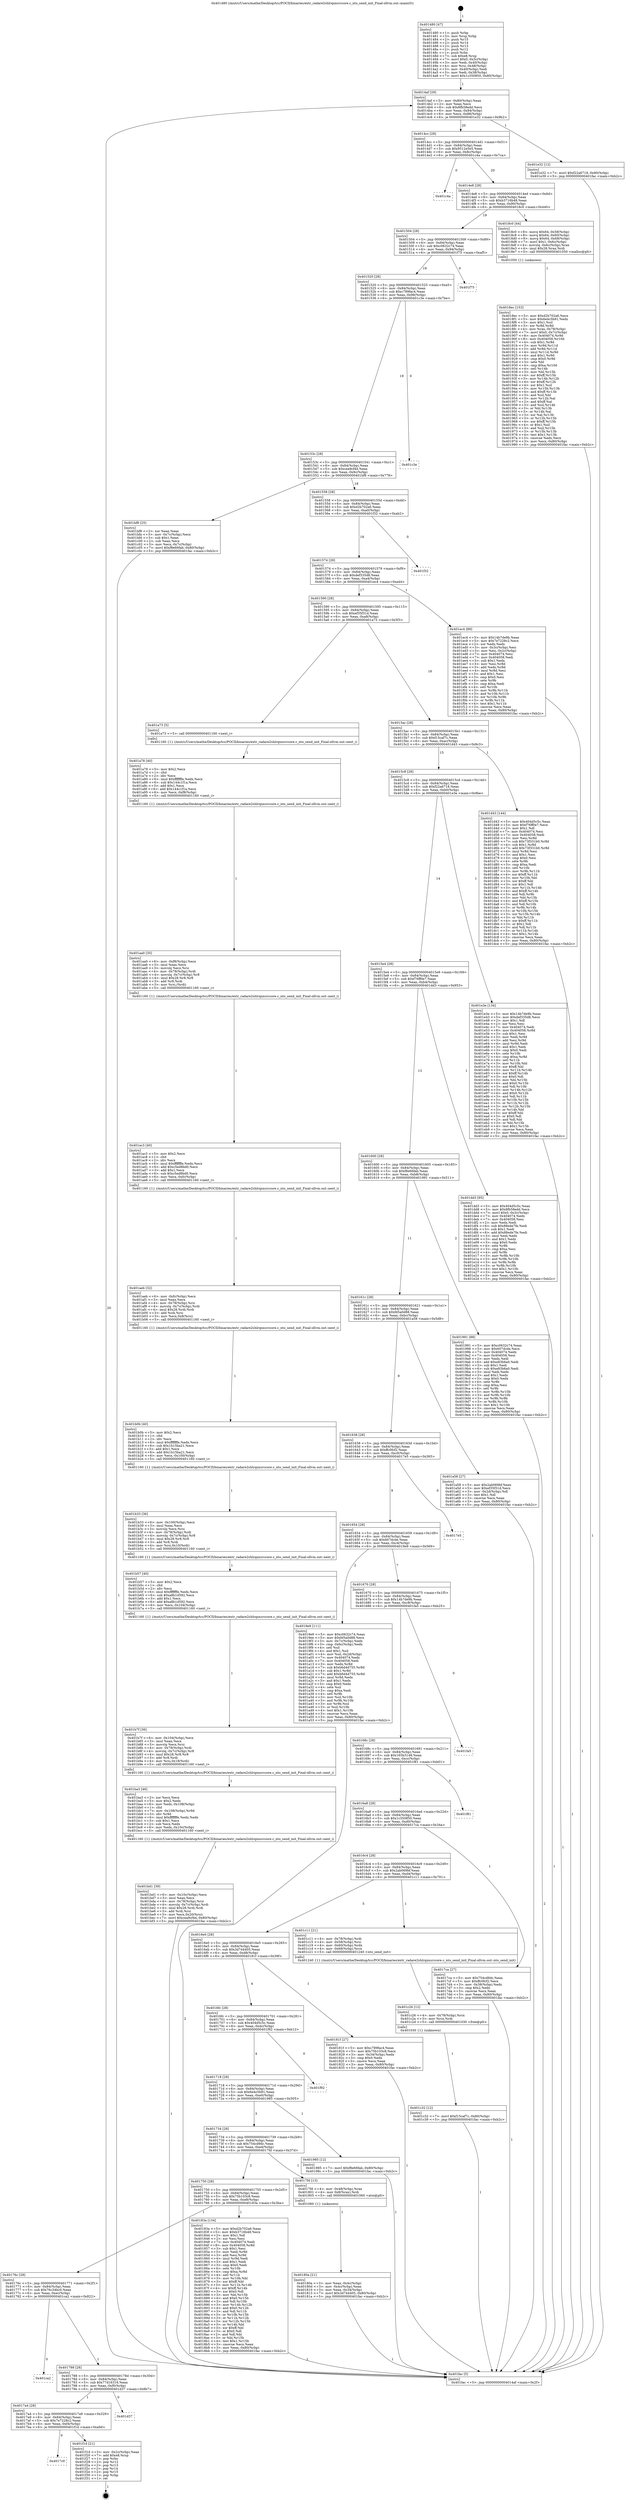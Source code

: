 digraph "0x401480" {
  label = "0x401480 (/mnt/c/Users/mathe/Desktop/tcc/POCII/binaries/extr_radare2shlrqnxsrccore.c_nto_send_init_Final-ollvm.out::main(0))"
  labelloc = "t"
  node[shape=record]

  Entry [label="",width=0.3,height=0.3,shape=circle,fillcolor=black,style=filled]
  "0x4014af" [label="{
     0x4014af [29]\l
     | [instrs]\l
     &nbsp;&nbsp;0x4014af \<+3\>: mov -0x80(%rbp),%eax\l
     &nbsp;&nbsp;0x4014b2 \<+2\>: mov %eax,%ecx\l
     &nbsp;&nbsp;0x4014b4 \<+6\>: sub $0x8fb58edd,%ecx\l
     &nbsp;&nbsp;0x4014ba \<+6\>: mov %eax,-0x84(%rbp)\l
     &nbsp;&nbsp;0x4014c0 \<+6\>: mov %ecx,-0x88(%rbp)\l
     &nbsp;&nbsp;0x4014c6 \<+6\>: je 0000000000401e32 \<main+0x9b2\>\l
  }"]
  "0x401e32" [label="{
     0x401e32 [12]\l
     | [instrs]\l
     &nbsp;&nbsp;0x401e32 \<+7\>: movl $0xf22a6718,-0x80(%rbp)\l
     &nbsp;&nbsp;0x401e39 \<+5\>: jmp 0000000000401fac \<main+0xb2c\>\l
  }"]
  "0x4014cc" [label="{
     0x4014cc [28]\l
     | [instrs]\l
     &nbsp;&nbsp;0x4014cc \<+5\>: jmp 00000000004014d1 \<main+0x51\>\l
     &nbsp;&nbsp;0x4014d1 \<+6\>: mov -0x84(%rbp),%eax\l
     &nbsp;&nbsp;0x4014d7 \<+5\>: sub $0x9512e5e5,%eax\l
     &nbsp;&nbsp;0x4014dc \<+6\>: mov %eax,-0x8c(%rbp)\l
     &nbsp;&nbsp;0x4014e2 \<+6\>: je 0000000000401c4a \<main+0x7ca\>\l
  }"]
  Exit [label="",width=0.3,height=0.3,shape=circle,fillcolor=black,style=filled,peripheries=2]
  "0x401c4a" [label="{
     0x401c4a\l
  }", style=dashed]
  "0x4014e8" [label="{
     0x4014e8 [28]\l
     | [instrs]\l
     &nbsp;&nbsp;0x4014e8 \<+5\>: jmp 00000000004014ed \<main+0x6d\>\l
     &nbsp;&nbsp;0x4014ed \<+6\>: mov -0x84(%rbp),%eax\l
     &nbsp;&nbsp;0x4014f3 \<+5\>: sub $0xb3716b48,%eax\l
     &nbsp;&nbsp;0x4014f8 \<+6\>: mov %eax,-0x90(%rbp)\l
     &nbsp;&nbsp;0x4014fe \<+6\>: je 00000000004018c0 \<main+0x440\>\l
  }"]
  "0x4017c0" [label="{
     0x4017c0\l
  }", style=dashed]
  "0x4018c0" [label="{
     0x4018c0 [44]\l
     | [instrs]\l
     &nbsp;&nbsp;0x4018c0 \<+8\>: movq $0x64,-0x58(%rbp)\l
     &nbsp;&nbsp;0x4018c8 \<+8\>: movq $0x64,-0x60(%rbp)\l
     &nbsp;&nbsp;0x4018d0 \<+8\>: movq $0x64,-0x68(%rbp)\l
     &nbsp;&nbsp;0x4018d8 \<+7\>: movl $0x1,-0x6c(%rbp)\l
     &nbsp;&nbsp;0x4018df \<+4\>: movslq -0x6c(%rbp),%rax\l
     &nbsp;&nbsp;0x4018e3 \<+4\>: imul $0x28,%rax,%rdi\l
     &nbsp;&nbsp;0x4018e7 \<+5\>: call 0000000000401050 \<malloc@plt\>\l
     | [calls]\l
     &nbsp;&nbsp;0x401050 \{1\} (unknown)\l
  }"]
  "0x401504" [label="{
     0x401504 [28]\l
     | [instrs]\l
     &nbsp;&nbsp;0x401504 \<+5\>: jmp 0000000000401509 \<main+0x89\>\l
     &nbsp;&nbsp;0x401509 \<+6\>: mov -0x84(%rbp),%eax\l
     &nbsp;&nbsp;0x40150f \<+5\>: sub $0xc0632c74,%eax\l
     &nbsp;&nbsp;0x401514 \<+6\>: mov %eax,-0x94(%rbp)\l
     &nbsp;&nbsp;0x40151a \<+6\>: je 0000000000401f75 \<main+0xaf5\>\l
  }"]
  "0x401f1d" [label="{
     0x401f1d [21]\l
     | [instrs]\l
     &nbsp;&nbsp;0x401f1d \<+3\>: mov -0x2c(%rbp),%eax\l
     &nbsp;&nbsp;0x401f20 \<+7\>: add $0xe8,%rsp\l
     &nbsp;&nbsp;0x401f27 \<+1\>: pop %rbx\l
     &nbsp;&nbsp;0x401f28 \<+2\>: pop %r12\l
     &nbsp;&nbsp;0x401f2a \<+2\>: pop %r13\l
     &nbsp;&nbsp;0x401f2c \<+2\>: pop %r14\l
     &nbsp;&nbsp;0x401f2e \<+2\>: pop %r15\l
     &nbsp;&nbsp;0x401f30 \<+1\>: pop %rbp\l
     &nbsp;&nbsp;0x401f31 \<+1\>: ret\l
  }"]
  "0x401f75" [label="{
     0x401f75\l
  }", style=dashed]
  "0x401520" [label="{
     0x401520 [28]\l
     | [instrs]\l
     &nbsp;&nbsp;0x401520 \<+5\>: jmp 0000000000401525 \<main+0xa5\>\l
     &nbsp;&nbsp;0x401525 \<+6\>: mov -0x84(%rbp),%eax\l
     &nbsp;&nbsp;0x40152b \<+5\>: sub $0xc789fac4,%eax\l
     &nbsp;&nbsp;0x401530 \<+6\>: mov %eax,-0x98(%rbp)\l
     &nbsp;&nbsp;0x401536 \<+6\>: je 0000000000401c3e \<main+0x7be\>\l
  }"]
  "0x4017a4" [label="{
     0x4017a4 [28]\l
     | [instrs]\l
     &nbsp;&nbsp;0x4017a4 \<+5\>: jmp 00000000004017a9 \<main+0x329\>\l
     &nbsp;&nbsp;0x4017a9 \<+6\>: mov -0x84(%rbp),%eax\l
     &nbsp;&nbsp;0x4017af \<+5\>: sub $0x7e7228c2,%eax\l
     &nbsp;&nbsp;0x4017b4 \<+6\>: mov %eax,-0xf4(%rbp)\l
     &nbsp;&nbsp;0x4017ba \<+6\>: je 0000000000401f1d \<main+0xa9d\>\l
  }"]
  "0x401c3e" [label="{
     0x401c3e\l
  }", style=dashed]
  "0x40153c" [label="{
     0x40153c [28]\l
     | [instrs]\l
     &nbsp;&nbsp;0x40153c \<+5\>: jmp 0000000000401541 \<main+0xc1\>\l
     &nbsp;&nbsp;0x401541 \<+6\>: mov -0x84(%rbp),%eax\l
     &nbsp;&nbsp;0x401547 \<+5\>: sub $0xcea9cf4d,%eax\l
     &nbsp;&nbsp;0x40154c \<+6\>: mov %eax,-0x9c(%rbp)\l
     &nbsp;&nbsp;0x401552 \<+6\>: je 0000000000401bf8 \<main+0x778\>\l
  }"]
  "0x401d37" [label="{
     0x401d37\l
  }", style=dashed]
  "0x401bf8" [label="{
     0x401bf8 [25]\l
     | [instrs]\l
     &nbsp;&nbsp;0x401bf8 \<+2\>: xor %eax,%eax\l
     &nbsp;&nbsp;0x401bfa \<+3\>: mov -0x7c(%rbp),%ecx\l
     &nbsp;&nbsp;0x401bfd \<+3\>: sub $0x1,%eax\l
     &nbsp;&nbsp;0x401c00 \<+2\>: sub %eax,%ecx\l
     &nbsp;&nbsp;0x401c02 \<+3\>: mov %ecx,-0x7c(%rbp)\l
     &nbsp;&nbsp;0x401c05 \<+7\>: movl $0xf8e66fab,-0x80(%rbp)\l
     &nbsp;&nbsp;0x401c0c \<+5\>: jmp 0000000000401fac \<main+0xb2c\>\l
  }"]
  "0x401558" [label="{
     0x401558 [28]\l
     | [instrs]\l
     &nbsp;&nbsp;0x401558 \<+5\>: jmp 000000000040155d \<main+0xdd\>\l
     &nbsp;&nbsp;0x40155d \<+6\>: mov -0x84(%rbp),%eax\l
     &nbsp;&nbsp;0x401563 \<+5\>: sub $0xd2b702a6,%eax\l
     &nbsp;&nbsp;0x401568 \<+6\>: mov %eax,-0xa0(%rbp)\l
     &nbsp;&nbsp;0x40156e \<+6\>: je 0000000000401f32 \<main+0xab2\>\l
  }"]
  "0x401788" [label="{
     0x401788 [28]\l
     | [instrs]\l
     &nbsp;&nbsp;0x401788 \<+5\>: jmp 000000000040178d \<main+0x30d\>\l
     &nbsp;&nbsp;0x40178d \<+6\>: mov -0x84(%rbp),%eax\l
     &nbsp;&nbsp;0x401793 \<+5\>: sub $0x77d16316,%eax\l
     &nbsp;&nbsp;0x401798 \<+6\>: mov %eax,-0xf0(%rbp)\l
     &nbsp;&nbsp;0x40179e \<+6\>: je 0000000000401d37 \<main+0x8b7\>\l
  }"]
  "0x401f32" [label="{
     0x401f32\l
  }", style=dashed]
  "0x401574" [label="{
     0x401574 [28]\l
     | [instrs]\l
     &nbsp;&nbsp;0x401574 \<+5\>: jmp 0000000000401579 \<main+0xf9\>\l
     &nbsp;&nbsp;0x401579 \<+6\>: mov -0x84(%rbp),%eax\l
     &nbsp;&nbsp;0x40157f \<+5\>: sub $0xdef335d8,%eax\l
     &nbsp;&nbsp;0x401584 \<+6\>: mov %eax,-0xa4(%rbp)\l
     &nbsp;&nbsp;0x40158a \<+6\>: je 0000000000401ec4 \<main+0xa44\>\l
  }"]
  "0x401ca2" [label="{
     0x401ca2\l
  }", style=dashed]
  "0x401ec4" [label="{
     0x401ec4 [89]\l
     | [instrs]\l
     &nbsp;&nbsp;0x401ec4 \<+5\>: mov $0x14b7de9b,%eax\l
     &nbsp;&nbsp;0x401ec9 \<+5\>: mov $0x7e7228c2,%ecx\l
     &nbsp;&nbsp;0x401ece \<+2\>: xor %edx,%edx\l
     &nbsp;&nbsp;0x401ed0 \<+3\>: mov -0x3c(%rbp),%esi\l
     &nbsp;&nbsp;0x401ed3 \<+3\>: mov %esi,-0x2c(%rbp)\l
     &nbsp;&nbsp;0x401ed6 \<+7\>: mov 0x404074,%esi\l
     &nbsp;&nbsp;0x401edd \<+7\>: mov 0x404058,%edi\l
     &nbsp;&nbsp;0x401ee4 \<+3\>: sub $0x1,%edx\l
     &nbsp;&nbsp;0x401ee7 \<+3\>: mov %esi,%r8d\l
     &nbsp;&nbsp;0x401eea \<+3\>: add %edx,%r8d\l
     &nbsp;&nbsp;0x401eed \<+4\>: imul %r8d,%esi\l
     &nbsp;&nbsp;0x401ef1 \<+3\>: and $0x1,%esi\l
     &nbsp;&nbsp;0x401ef4 \<+3\>: cmp $0x0,%esi\l
     &nbsp;&nbsp;0x401ef7 \<+4\>: sete %r9b\l
     &nbsp;&nbsp;0x401efb \<+3\>: cmp $0xa,%edi\l
     &nbsp;&nbsp;0x401efe \<+4\>: setl %r10b\l
     &nbsp;&nbsp;0x401f02 \<+3\>: mov %r9b,%r11b\l
     &nbsp;&nbsp;0x401f05 \<+3\>: and %r10b,%r11b\l
     &nbsp;&nbsp;0x401f08 \<+3\>: xor %r10b,%r9b\l
     &nbsp;&nbsp;0x401f0b \<+3\>: or %r9b,%r11b\l
     &nbsp;&nbsp;0x401f0e \<+4\>: test $0x1,%r11b\l
     &nbsp;&nbsp;0x401f12 \<+3\>: cmovne %ecx,%eax\l
     &nbsp;&nbsp;0x401f15 \<+3\>: mov %eax,-0x80(%rbp)\l
     &nbsp;&nbsp;0x401f18 \<+5\>: jmp 0000000000401fac \<main+0xb2c\>\l
  }"]
  "0x401590" [label="{
     0x401590 [28]\l
     | [instrs]\l
     &nbsp;&nbsp;0x401590 \<+5\>: jmp 0000000000401595 \<main+0x115\>\l
     &nbsp;&nbsp;0x401595 \<+6\>: mov -0x84(%rbp),%eax\l
     &nbsp;&nbsp;0x40159b \<+5\>: sub $0xef35f31d,%eax\l
     &nbsp;&nbsp;0x4015a0 \<+6\>: mov %eax,-0xa8(%rbp)\l
     &nbsp;&nbsp;0x4015a6 \<+6\>: je 0000000000401a73 \<main+0x5f3\>\l
  }"]
  "0x401c32" [label="{
     0x401c32 [12]\l
     | [instrs]\l
     &nbsp;&nbsp;0x401c32 \<+7\>: movl $0xf15caf7c,-0x80(%rbp)\l
     &nbsp;&nbsp;0x401c39 \<+5\>: jmp 0000000000401fac \<main+0xb2c\>\l
  }"]
  "0x401a73" [label="{
     0x401a73 [5]\l
     | [instrs]\l
     &nbsp;&nbsp;0x401a73 \<+5\>: call 0000000000401160 \<next_i\>\l
     | [calls]\l
     &nbsp;&nbsp;0x401160 \{1\} (/mnt/c/Users/mathe/Desktop/tcc/POCII/binaries/extr_radare2shlrqnxsrccore.c_nto_send_init_Final-ollvm.out::next_i)\l
  }"]
  "0x4015ac" [label="{
     0x4015ac [28]\l
     | [instrs]\l
     &nbsp;&nbsp;0x4015ac \<+5\>: jmp 00000000004015b1 \<main+0x131\>\l
     &nbsp;&nbsp;0x4015b1 \<+6\>: mov -0x84(%rbp),%eax\l
     &nbsp;&nbsp;0x4015b7 \<+5\>: sub $0xf15caf7c,%eax\l
     &nbsp;&nbsp;0x4015bc \<+6\>: mov %eax,-0xac(%rbp)\l
     &nbsp;&nbsp;0x4015c2 \<+6\>: je 0000000000401d43 \<main+0x8c3\>\l
  }"]
  "0x401c26" [label="{
     0x401c26 [12]\l
     | [instrs]\l
     &nbsp;&nbsp;0x401c26 \<+4\>: mov -0x78(%rbp),%rcx\l
     &nbsp;&nbsp;0x401c2a \<+3\>: mov %rcx,%rdi\l
     &nbsp;&nbsp;0x401c2d \<+5\>: call 0000000000401030 \<free@plt\>\l
     | [calls]\l
     &nbsp;&nbsp;0x401030 \{1\} (unknown)\l
  }"]
  "0x401d43" [label="{
     0x401d43 [144]\l
     | [instrs]\l
     &nbsp;&nbsp;0x401d43 \<+5\>: mov $0x404d5c5c,%eax\l
     &nbsp;&nbsp;0x401d48 \<+5\>: mov $0xf76ff0e7,%ecx\l
     &nbsp;&nbsp;0x401d4d \<+2\>: mov $0x1,%dl\l
     &nbsp;&nbsp;0x401d4f \<+7\>: mov 0x404074,%esi\l
     &nbsp;&nbsp;0x401d56 \<+7\>: mov 0x404058,%edi\l
     &nbsp;&nbsp;0x401d5d \<+3\>: mov %esi,%r8d\l
     &nbsp;&nbsp;0x401d60 \<+7\>: sub $0x73f331b0,%r8d\l
     &nbsp;&nbsp;0x401d67 \<+4\>: sub $0x1,%r8d\l
     &nbsp;&nbsp;0x401d6b \<+7\>: add $0x73f331b0,%r8d\l
     &nbsp;&nbsp;0x401d72 \<+4\>: imul %r8d,%esi\l
     &nbsp;&nbsp;0x401d76 \<+3\>: and $0x1,%esi\l
     &nbsp;&nbsp;0x401d79 \<+3\>: cmp $0x0,%esi\l
     &nbsp;&nbsp;0x401d7c \<+4\>: sete %r9b\l
     &nbsp;&nbsp;0x401d80 \<+3\>: cmp $0xa,%edi\l
     &nbsp;&nbsp;0x401d83 \<+4\>: setl %r10b\l
     &nbsp;&nbsp;0x401d87 \<+3\>: mov %r9b,%r11b\l
     &nbsp;&nbsp;0x401d8a \<+4\>: xor $0xff,%r11b\l
     &nbsp;&nbsp;0x401d8e \<+3\>: mov %r10b,%bl\l
     &nbsp;&nbsp;0x401d91 \<+3\>: xor $0xff,%bl\l
     &nbsp;&nbsp;0x401d94 \<+3\>: xor $0x1,%dl\l
     &nbsp;&nbsp;0x401d97 \<+3\>: mov %r11b,%r14b\l
     &nbsp;&nbsp;0x401d9a \<+4\>: and $0xff,%r14b\l
     &nbsp;&nbsp;0x401d9e \<+3\>: and %dl,%r9b\l
     &nbsp;&nbsp;0x401da1 \<+3\>: mov %bl,%r15b\l
     &nbsp;&nbsp;0x401da4 \<+4\>: and $0xff,%r15b\l
     &nbsp;&nbsp;0x401da8 \<+3\>: and %dl,%r10b\l
     &nbsp;&nbsp;0x401dab \<+3\>: or %r9b,%r14b\l
     &nbsp;&nbsp;0x401dae \<+3\>: or %r10b,%r15b\l
     &nbsp;&nbsp;0x401db1 \<+3\>: xor %r15b,%r14b\l
     &nbsp;&nbsp;0x401db4 \<+3\>: or %bl,%r11b\l
     &nbsp;&nbsp;0x401db7 \<+4\>: xor $0xff,%r11b\l
     &nbsp;&nbsp;0x401dbb \<+3\>: or $0x1,%dl\l
     &nbsp;&nbsp;0x401dbe \<+3\>: and %dl,%r11b\l
     &nbsp;&nbsp;0x401dc1 \<+3\>: or %r11b,%r14b\l
     &nbsp;&nbsp;0x401dc4 \<+4\>: test $0x1,%r14b\l
     &nbsp;&nbsp;0x401dc8 \<+3\>: cmovne %ecx,%eax\l
     &nbsp;&nbsp;0x401dcb \<+3\>: mov %eax,-0x80(%rbp)\l
     &nbsp;&nbsp;0x401dce \<+5\>: jmp 0000000000401fac \<main+0xb2c\>\l
  }"]
  "0x4015c8" [label="{
     0x4015c8 [28]\l
     | [instrs]\l
     &nbsp;&nbsp;0x4015c8 \<+5\>: jmp 00000000004015cd \<main+0x14d\>\l
     &nbsp;&nbsp;0x4015cd \<+6\>: mov -0x84(%rbp),%eax\l
     &nbsp;&nbsp;0x4015d3 \<+5\>: sub $0xf22a6718,%eax\l
     &nbsp;&nbsp;0x4015d8 \<+6\>: mov %eax,-0xb0(%rbp)\l
     &nbsp;&nbsp;0x4015de \<+6\>: je 0000000000401e3e \<main+0x9be\>\l
  }"]
  "0x401bd1" [label="{
     0x401bd1 [39]\l
     | [instrs]\l
     &nbsp;&nbsp;0x401bd1 \<+6\>: mov -0x10c(%rbp),%ecx\l
     &nbsp;&nbsp;0x401bd7 \<+3\>: imul %eax,%ecx\l
     &nbsp;&nbsp;0x401bda \<+4\>: mov -0x78(%rbp),%rsi\l
     &nbsp;&nbsp;0x401bde \<+4\>: movslq -0x7c(%rbp),%rdi\l
     &nbsp;&nbsp;0x401be2 \<+4\>: imul $0x28,%rdi,%rdi\l
     &nbsp;&nbsp;0x401be6 \<+3\>: add %rdi,%rsi\l
     &nbsp;&nbsp;0x401be9 \<+3\>: mov %ecx,0x20(%rsi)\l
     &nbsp;&nbsp;0x401bec \<+7\>: movl $0xcea9cf4d,-0x80(%rbp)\l
     &nbsp;&nbsp;0x401bf3 \<+5\>: jmp 0000000000401fac \<main+0xb2c\>\l
  }"]
  "0x401e3e" [label="{
     0x401e3e [134]\l
     | [instrs]\l
     &nbsp;&nbsp;0x401e3e \<+5\>: mov $0x14b7de9b,%eax\l
     &nbsp;&nbsp;0x401e43 \<+5\>: mov $0xdef335d8,%ecx\l
     &nbsp;&nbsp;0x401e48 \<+2\>: mov $0x1,%dl\l
     &nbsp;&nbsp;0x401e4a \<+2\>: xor %esi,%esi\l
     &nbsp;&nbsp;0x401e4c \<+7\>: mov 0x404074,%edi\l
     &nbsp;&nbsp;0x401e53 \<+8\>: mov 0x404058,%r8d\l
     &nbsp;&nbsp;0x401e5b \<+3\>: sub $0x1,%esi\l
     &nbsp;&nbsp;0x401e5e \<+3\>: mov %edi,%r9d\l
     &nbsp;&nbsp;0x401e61 \<+3\>: add %esi,%r9d\l
     &nbsp;&nbsp;0x401e64 \<+4\>: imul %r9d,%edi\l
     &nbsp;&nbsp;0x401e68 \<+3\>: and $0x1,%edi\l
     &nbsp;&nbsp;0x401e6b \<+3\>: cmp $0x0,%edi\l
     &nbsp;&nbsp;0x401e6e \<+4\>: sete %r10b\l
     &nbsp;&nbsp;0x401e72 \<+4\>: cmp $0xa,%r8d\l
     &nbsp;&nbsp;0x401e76 \<+4\>: setl %r11b\l
     &nbsp;&nbsp;0x401e7a \<+3\>: mov %r10b,%bl\l
     &nbsp;&nbsp;0x401e7d \<+3\>: xor $0xff,%bl\l
     &nbsp;&nbsp;0x401e80 \<+3\>: mov %r11b,%r14b\l
     &nbsp;&nbsp;0x401e83 \<+4\>: xor $0xff,%r14b\l
     &nbsp;&nbsp;0x401e87 \<+3\>: xor $0x0,%dl\l
     &nbsp;&nbsp;0x401e8a \<+3\>: mov %bl,%r15b\l
     &nbsp;&nbsp;0x401e8d \<+4\>: and $0x0,%r15b\l
     &nbsp;&nbsp;0x401e91 \<+3\>: and %dl,%r10b\l
     &nbsp;&nbsp;0x401e94 \<+3\>: mov %r14b,%r12b\l
     &nbsp;&nbsp;0x401e97 \<+4\>: and $0x0,%r12b\l
     &nbsp;&nbsp;0x401e9b \<+3\>: and %dl,%r11b\l
     &nbsp;&nbsp;0x401e9e \<+3\>: or %r10b,%r15b\l
     &nbsp;&nbsp;0x401ea1 \<+3\>: or %r11b,%r12b\l
     &nbsp;&nbsp;0x401ea4 \<+3\>: xor %r12b,%r15b\l
     &nbsp;&nbsp;0x401ea7 \<+3\>: or %r14b,%bl\l
     &nbsp;&nbsp;0x401eaa \<+3\>: xor $0xff,%bl\l
     &nbsp;&nbsp;0x401ead \<+3\>: or $0x0,%dl\l
     &nbsp;&nbsp;0x401eb0 \<+2\>: and %dl,%bl\l
     &nbsp;&nbsp;0x401eb2 \<+3\>: or %bl,%r15b\l
     &nbsp;&nbsp;0x401eb5 \<+4\>: test $0x1,%r15b\l
     &nbsp;&nbsp;0x401eb9 \<+3\>: cmovne %ecx,%eax\l
     &nbsp;&nbsp;0x401ebc \<+3\>: mov %eax,-0x80(%rbp)\l
     &nbsp;&nbsp;0x401ebf \<+5\>: jmp 0000000000401fac \<main+0xb2c\>\l
  }"]
  "0x4015e4" [label="{
     0x4015e4 [28]\l
     | [instrs]\l
     &nbsp;&nbsp;0x4015e4 \<+5\>: jmp 00000000004015e9 \<main+0x169\>\l
     &nbsp;&nbsp;0x4015e9 \<+6\>: mov -0x84(%rbp),%eax\l
     &nbsp;&nbsp;0x4015ef \<+5\>: sub $0xf76ff0e7,%eax\l
     &nbsp;&nbsp;0x4015f4 \<+6\>: mov %eax,-0xb4(%rbp)\l
     &nbsp;&nbsp;0x4015fa \<+6\>: je 0000000000401dd3 \<main+0x953\>\l
  }"]
  "0x401ba3" [label="{
     0x401ba3 [46]\l
     | [instrs]\l
     &nbsp;&nbsp;0x401ba3 \<+2\>: xor %ecx,%ecx\l
     &nbsp;&nbsp;0x401ba5 \<+5\>: mov $0x2,%edx\l
     &nbsp;&nbsp;0x401baa \<+6\>: mov %edx,-0x108(%rbp)\l
     &nbsp;&nbsp;0x401bb0 \<+1\>: cltd\l
     &nbsp;&nbsp;0x401bb1 \<+7\>: mov -0x108(%rbp),%r9d\l
     &nbsp;&nbsp;0x401bb8 \<+3\>: idiv %r9d\l
     &nbsp;&nbsp;0x401bbb \<+6\>: imul $0xfffffffe,%edx,%edx\l
     &nbsp;&nbsp;0x401bc1 \<+3\>: sub $0x1,%ecx\l
     &nbsp;&nbsp;0x401bc4 \<+2\>: sub %ecx,%edx\l
     &nbsp;&nbsp;0x401bc6 \<+6\>: mov %edx,-0x10c(%rbp)\l
     &nbsp;&nbsp;0x401bcc \<+5\>: call 0000000000401160 \<next_i\>\l
     | [calls]\l
     &nbsp;&nbsp;0x401160 \{1\} (/mnt/c/Users/mathe/Desktop/tcc/POCII/binaries/extr_radare2shlrqnxsrccore.c_nto_send_init_Final-ollvm.out::next_i)\l
  }"]
  "0x401dd3" [label="{
     0x401dd3 [95]\l
     | [instrs]\l
     &nbsp;&nbsp;0x401dd3 \<+5\>: mov $0x404d5c5c,%eax\l
     &nbsp;&nbsp;0x401dd8 \<+5\>: mov $0x8fb58edd,%ecx\l
     &nbsp;&nbsp;0x401ddd \<+7\>: movl $0x0,-0x3c(%rbp)\l
     &nbsp;&nbsp;0x401de4 \<+7\>: mov 0x404074,%edx\l
     &nbsp;&nbsp;0x401deb \<+7\>: mov 0x404058,%esi\l
     &nbsp;&nbsp;0x401df2 \<+2\>: mov %edx,%edi\l
     &nbsp;&nbsp;0x401df4 \<+6\>: sub $0x88ede7fe,%edi\l
     &nbsp;&nbsp;0x401dfa \<+3\>: sub $0x1,%edi\l
     &nbsp;&nbsp;0x401dfd \<+6\>: add $0x88ede7fe,%edi\l
     &nbsp;&nbsp;0x401e03 \<+3\>: imul %edi,%edx\l
     &nbsp;&nbsp;0x401e06 \<+3\>: and $0x1,%edx\l
     &nbsp;&nbsp;0x401e09 \<+3\>: cmp $0x0,%edx\l
     &nbsp;&nbsp;0x401e0c \<+4\>: sete %r8b\l
     &nbsp;&nbsp;0x401e10 \<+3\>: cmp $0xa,%esi\l
     &nbsp;&nbsp;0x401e13 \<+4\>: setl %r9b\l
     &nbsp;&nbsp;0x401e17 \<+3\>: mov %r8b,%r10b\l
     &nbsp;&nbsp;0x401e1a \<+3\>: and %r9b,%r10b\l
     &nbsp;&nbsp;0x401e1d \<+3\>: xor %r9b,%r8b\l
     &nbsp;&nbsp;0x401e20 \<+3\>: or %r8b,%r10b\l
     &nbsp;&nbsp;0x401e23 \<+4\>: test $0x1,%r10b\l
     &nbsp;&nbsp;0x401e27 \<+3\>: cmovne %ecx,%eax\l
     &nbsp;&nbsp;0x401e2a \<+3\>: mov %eax,-0x80(%rbp)\l
     &nbsp;&nbsp;0x401e2d \<+5\>: jmp 0000000000401fac \<main+0xb2c\>\l
  }"]
  "0x401600" [label="{
     0x401600 [28]\l
     | [instrs]\l
     &nbsp;&nbsp;0x401600 \<+5\>: jmp 0000000000401605 \<main+0x185\>\l
     &nbsp;&nbsp;0x401605 \<+6\>: mov -0x84(%rbp),%eax\l
     &nbsp;&nbsp;0x40160b \<+5\>: sub $0xf8e66fab,%eax\l
     &nbsp;&nbsp;0x401610 \<+6\>: mov %eax,-0xb8(%rbp)\l
     &nbsp;&nbsp;0x401616 \<+6\>: je 0000000000401991 \<main+0x511\>\l
  }"]
  "0x401b7f" [label="{
     0x401b7f [36]\l
     | [instrs]\l
     &nbsp;&nbsp;0x401b7f \<+6\>: mov -0x104(%rbp),%ecx\l
     &nbsp;&nbsp;0x401b85 \<+3\>: imul %eax,%ecx\l
     &nbsp;&nbsp;0x401b88 \<+3\>: movslq %ecx,%rsi\l
     &nbsp;&nbsp;0x401b8b \<+4\>: mov -0x78(%rbp),%rdi\l
     &nbsp;&nbsp;0x401b8f \<+4\>: movslq -0x7c(%rbp),%r8\l
     &nbsp;&nbsp;0x401b93 \<+4\>: imul $0x28,%r8,%r8\l
     &nbsp;&nbsp;0x401b97 \<+3\>: add %r8,%rdi\l
     &nbsp;&nbsp;0x401b9a \<+4\>: mov %rsi,0x18(%rdi)\l
     &nbsp;&nbsp;0x401b9e \<+5\>: call 0000000000401160 \<next_i\>\l
     | [calls]\l
     &nbsp;&nbsp;0x401160 \{1\} (/mnt/c/Users/mathe/Desktop/tcc/POCII/binaries/extr_radare2shlrqnxsrccore.c_nto_send_init_Final-ollvm.out::next_i)\l
  }"]
  "0x401991" [label="{
     0x401991 [88]\l
     | [instrs]\l
     &nbsp;&nbsp;0x401991 \<+5\>: mov $0xc0632c74,%eax\l
     &nbsp;&nbsp;0x401996 \<+5\>: mov $0x607dcde,%ecx\l
     &nbsp;&nbsp;0x40199b \<+7\>: mov 0x404074,%edx\l
     &nbsp;&nbsp;0x4019a2 \<+7\>: mov 0x404058,%esi\l
     &nbsp;&nbsp;0x4019a9 \<+2\>: mov %edx,%edi\l
     &nbsp;&nbsp;0x4019ab \<+6\>: add $0xe83b6a0,%edi\l
     &nbsp;&nbsp;0x4019b1 \<+3\>: sub $0x1,%edi\l
     &nbsp;&nbsp;0x4019b4 \<+6\>: sub $0xe83b6a0,%edi\l
     &nbsp;&nbsp;0x4019ba \<+3\>: imul %edi,%edx\l
     &nbsp;&nbsp;0x4019bd \<+3\>: and $0x1,%edx\l
     &nbsp;&nbsp;0x4019c0 \<+3\>: cmp $0x0,%edx\l
     &nbsp;&nbsp;0x4019c3 \<+4\>: sete %r8b\l
     &nbsp;&nbsp;0x4019c7 \<+3\>: cmp $0xa,%esi\l
     &nbsp;&nbsp;0x4019ca \<+4\>: setl %r9b\l
     &nbsp;&nbsp;0x4019ce \<+3\>: mov %r8b,%r10b\l
     &nbsp;&nbsp;0x4019d1 \<+3\>: and %r9b,%r10b\l
     &nbsp;&nbsp;0x4019d4 \<+3\>: xor %r9b,%r8b\l
     &nbsp;&nbsp;0x4019d7 \<+3\>: or %r8b,%r10b\l
     &nbsp;&nbsp;0x4019da \<+4\>: test $0x1,%r10b\l
     &nbsp;&nbsp;0x4019de \<+3\>: cmovne %ecx,%eax\l
     &nbsp;&nbsp;0x4019e1 \<+3\>: mov %eax,-0x80(%rbp)\l
     &nbsp;&nbsp;0x4019e4 \<+5\>: jmp 0000000000401fac \<main+0xb2c\>\l
  }"]
  "0x40161c" [label="{
     0x40161c [28]\l
     | [instrs]\l
     &nbsp;&nbsp;0x40161c \<+5\>: jmp 0000000000401621 \<main+0x1a1\>\l
     &nbsp;&nbsp;0x401621 \<+6\>: mov -0x84(%rbp),%eax\l
     &nbsp;&nbsp;0x401627 \<+5\>: sub $0xfd5a0d88,%eax\l
     &nbsp;&nbsp;0x40162c \<+6\>: mov %eax,-0xbc(%rbp)\l
     &nbsp;&nbsp;0x401632 \<+6\>: je 0000000000401a58 \<main+0x5d8\>\l
  }"]
  "0x401b57" [label="{
     0x401b57 [40]\l
     | [instrs]\l
     &nbsp;&nbsp;0x401b57 \<+5\>: mov $0x2,%ecx\l
     &nbsp;&nbsp;0x401b5c \<+1\>: cltd\l
     &nbsp;&nbsp;0x401b5d \<+2\>: idiv %ecx\l
     &nbsp;&nbsp;0x401b5f \<+6\>: imul $0xfffffffe,%edx,%ecx\l
     &nbsp;&nbsp;0x401b65 \<+6\>: sub $0xa8b1d592,%ecx\l
     &nbsp;&nbsp;0x401b6b \<+3\>: add $0x1,%ecx\l
     &nbsp;&nbsp;0x401b6e \<+6\>: add $0xa8b1d592,%ecx\l
     &nbsp;&nbsp;0x401b74 \<+6\>: mov %ecx,-0x104(%rbp)\l
     &nbsp;&nbsp;0x401b7a \<+5\>: call 0000000000401160 \<next_i\>\l
     | [calls]\l
     &nbsp;&nbsp;0x401160 \{1\} (/mnt/c/Users/mathe/Desktop/tcc/POCII/binaries/extr_radare2shlrqnxsrccore.c_nto_send_init_Final-ollvm.out::next_i)\l
  }"]
  "0x401a58" [label="{
     0x401a58 [27]\l
     | [instrs]\l
     &nbsp;&nbsp;0x401a58 \<+5\>: mov $0x2ab069bf,%eax\l
     &nbsp;&nbsp;0x401a5d \<+5\>: mov $0xef35f31d,%ecx\l
     &nbsp;&nbsp;0x401a62 \<+3\>: mov -0x2d(%rbp),%dl\l
     &nbsp;&nbsp;0x401a65 \<+3\>: test $0x1,%dl\l
     &nbsp;&nbsp;0x401a68 \<+3\>: cmovne %ecx,%eax\l
     &nbsp;&nbsp;0x401a6b \<+3\>: mov %eax,-0x80(%rbp)\l
     &nbsp;&nbsp;0x401a6e \<+5\>: jmp 0000000000401fac \<main+0xb2c\>\l
  }"]
  "0x401638" [label="{
     0x401638 [28]\l
     | [instrs]\l
     &nbsp;&nbsp;0x401638 \<+5\>: jmp 000000000040163d \<main+0x1bd\>\l
     &nbsp;&nbsp;0x40163d \<+6\>: mov -0x84(%rbp),%eax\l
     &nbsp;&nbsp;0x401643 \<+5\>: sub $0xffc0fcf2,%eax\l
     &nbsp;&nbsp;0x401648 \<+6\>: mov %eax,-0xc0(%rbp)\l
     &nbsp;&nbsp;0x40164e \<+6\>: je 00000000004017e5 \<main+0x365\>\l
  }"]
  "0x401b33" [label="{
     0x401b33 [36]\l
     | [instrs]\l
     &nbsp;&nbsp;0x401b33 \<+6\>: mov -0x100(%rbp),%ecx\l
     &nbsp;&nbsp;0x401b39 \<+3\>: imul %eax,%ecx\l
     &nbsp;&nbsp;0x401b3c \<+3\>: movslq %ecx,%rsi\l
     &nbsp;&nbsp;0x401b3f \<+4\>: mov -0x78(%rbp),%rdi\l
     &nbsp;&nbsp;0x401b43 \<+4\>: movslq -0x7c(%rbp),%r8\l
     &nbsp;&nbsp;0x401b47 \<+4\>: imul $0x28,%r8,%r8\l
     &nbsp;&nbsp;0x401b4b \<+3\>: add %r8,%rdi\l
     &nbsp;&nbsp;0x401b4e \<+4\>: mov %rsi,0x10(%rdi)\l
     &nbsp;&nbsp;0x401b52 \<+5\>: call 0000000000401160 \<next_i\>\l
     | [calls]\l
     &nbsp;&nbsp;0x401160 \{1\} (/mnt/c/Users/mathe/Desktop/tcc/POCII/binaries/extr_radare2shlrqnxsrccore.c_nto_send_init_Final-ollvm.out::next_i)\l
  }"]
  "0x4017e5" [label="{
     0x4017e5\l
  }", style=dashed]
  "0x401654" [label="{
     0x401654 [28]\l
     | [instrs]\l
     &nbsp;&nbsp;0x401654 \<+5\>: jmp 0000000000401659 \<main+0x1d9\>\l
     &nbsp;&nbsp;0x401659 \<+6\>: mov -0x84(%rbp),%eax\l
     &nbsp;&nbsp;0x40165f \<+5\>: sub $0x607dcde,%eax\l
     &nbsp;&nbsp;0x401664 \<+6\>: mov %eax,-0xc4(%rbp)\l
     &nbsp;&nbsp;0x40166a \<+6\>: je 00000000004019e9 \<main+0x569\>\l
  }"]
  "0x401b0b" [label="{
     0x401b0b [40]\l
     | [instrs]\l
     &nbsp;&nbsp;0x401b0b \<+5\>: mov $0x2,%ecx\l
     &nbsp;&nbsp;0x401b10 \<+1\>: cltd\l
     &nbsp;&nbsp;0x401b11 \<+2\>: idiv %ecx\l
     &nbsp;&nbsp;0x401b13 \<+6\>: imul $0xfffffffe,%edx,%ecx\l
     &nbsp;&nbsp;0x401b19 \<+6\>: sub $0x1b15ba21,%ecx\l
     &nbsp;&nbsp;0x401b1f \<+3\>: add $0x1,%ecx\l
     &nbsp;&nbsp;0x401b22 \<+6\>: add $0x1b15ba21,%ecx\l
     &nbsp;&nbsp;0x401b28 \<+6\>: mov %ecx,-0x100(%rbp)\l
     &nbsp;&nbsp;0x401b2e \<+5\>: call 0000000000401160 \<next_i\>\l
     | [calls]\l
     &nbsp;&nbsp;0x401160 \{1\} (/mnt/c/Users/mathe/Desktop/tcc/POCII/binaries/extr_radare2shlrqnxsrccore.c_nto_send_init_Final-ollvm.out::next_i)\l
  }"]
  "0x4019e9" [label="{
     0x4019e9 [111]\l
     | [instrs]\l
     &nbsp;&nbsp;0x4019e9 \<+5\>: mov $0xc0632c74,%eax\l
     &nbsp;&nbsp;0x4019ee \<+5\>: mov $0xfd5a0d88,%ecx\l
     &nbsp;&nbsp;0x4019f3 \<+3\>: mov -0x7c(%rbp),%edx\l
     &nbsp;&nbsp;0x4019f6 \<+3\>: cmp -0x6c(%rbp),%edx\l
     &nbsp;&nbsp;0x4019f9 \<+4\>: setl %sil\l
     &nbsp;&nbsp;0x4019fd \<+4\>: and $0x1,%sil\l
     &nbsp;&nbsp;0x401a01 \<+4\>: mov %sil,-0x2d(%rbp)\l
     &nbsp;&nbsp;0x401a05 \<+7\>: mov 0x404074,%edx\l
     &nbsp;&nbsp;0x401a0c \<+7\>: mov 0x404058,%edi\l
     &nbsp;&nbsp;0x401a13 \<+3\>: mov %edx,%r8d\l
     &nbsp;&nbsp;0x401a16 \<+7\>: sub $0xb6d4d755,%r8d\l
     &nbsp;&nbsp;0x401a1d \<+4\>: sub $0x1,%r8d\l
     &nbsp;&nbsp;0x401a21 \<+7\>: add $0xb6d4d755,%r8d\l
     &nbsp;&nbsp;0x401a28 \<+4\>: imul %r8d,%edx\l
     &nbsp;&nbsp;0x401a2c \<+3\>: and $0x1,%edx\l
     &nbsp;&nbsp;0x401a2f \<+3\>: cmp $0x0,%edx\l
     &nbsp;&nbsp;0x401a32 \<+4\>: sete %sil\l
     &nbsp;&nbsp;0x401a36 \<+3\>: cmp $0xa,%edi\l
     &nbsp;&nbsp;0x401a39 \<+4\>: setl %r9b\l
     &nbsp;&nbsp;0x401a3d \<+3\>: mov %sil,%r10b\l
     &nbsp;&nbsp;0x401a40 \<+3\>: and %r9b,%r10b\l
     &nbsp;&nbsp;0x401a43 \<+3\>: xor %r9b,%sil\l
     &nbsp;&nbsp;0x401a46 \<+3\>: or %sil,%r10b\l
     &nbsp;&nbsp;0x401a49 \<+4\>: test $0x1,%r10b\l
     &nbsp;&nbsp;0x401a4d \<+3\>: cmovne %ecx,%eax\l
     &nbsp;&nbsp;0x401a50 \<+3\>: mov %eax,-0x80(%rbp)\l
     &nbsp;&nbsp;0x401a53 \<+5\>: jmp 0000000000401fac \<main+0xb2c\>\l
  }"]
  "0x401670" [label="{
     0x401670 [28]\l
     | [instrs]\l
     &nbsp;&nbsp;0x401670 \<+5\>: jmp 0000000000401675 \<main+0x1f5\>\l
     &nbsp;&nbsp;0x401675 \<+6\>: mov -0x84(%rbp),%eax\l
     &nbsp;&nbsp;0x40167b \<+5\>: sub $0x14b7de9b,%eax\l
     &nbsp;&nbsp;0x401680 \<+6\>: mov %eax,-0xc8(%rbp)\l
     &nbsp;&nbsp;0x401686 \<+6\>: je 0000000000401fa5 \<main+0xb25\>\l
  }"]
  "0x401aeb" [label="{
     0x401aeb [32]\l
     | [instrs]\l
     &nbsp;&nbsp;0x401aeb \<+6\>: mov -0xfc(%rbp),%ecx\l
     &nbsp;&nbsp;0x401af1 \<+3\>: imul %eax,%ecx\l
     &nbsp;&nbsp;0x401af4 \<+4\>: mov -0x78(%rbp),%rsi\l
     &nbsp;&nbsp;0x401af8 \<+4\>: movslq -0x7c(%rbp),%rdi\l
     &nbsp;&nbsp;0x401afc \<+4\>: imul $0x28,%rdi,%rdi\l
     &nbsp;&nbsp;0x401b00 \<+3\>: add %rdi,%rsi\l
     &nbsp;&nbsp;0x401b03 \<+3\>: mov %ecx,0x8(%rsi)\l
     &nbsp;&nbsp;0x401b06 \<+5\>: call 0000000000401160 \<next_i\>\l
     | [calls]\l
     &nbsp;&nbsp;0x401160 \{1\} (/mnt/c/Users/mathe/Desktop/tcc/POCII/binaries/extr_radare2shlrqnxsrccore.c_nto_send_init_Final-ollvm.out::next_i)\l
  }"]
  "0x401fa5" [label="{
     0x401fa5\l
  }", style=dashed]
  "0x40168c" [label="{
     0x40168c [28]\l
     | [instrs]\l
     &nbsp;&nbsp;0x40168c \<+5\>: jmp 0000000000401691 \<main+0x211\>\l
     &nbsp;&nbsp;0x401691 \<+6\>: mov -0x84(%rbp),%eax\l
     &nbsp;&nbsp;0x401697 \<+5\>: sub $0x165b3148,%eax\l
     &nbsp;&nbsp;0x40169c \<+6\>: mov %eax,-0xcc(%rbp)\l
     &nbsp;&nbsp;0x4016a2 \<+6\>: je 0000000000401f81 \<main+0xb01\>\l
  }"]
  "0x401ac3" [label="{
     0x401ac3 [40]\l
     | [instrs]\l
     &nbsp;&nbsp;0x401ac3 \<+5\>: mov $0x2,%ecx\l
     &nbsp;&nbsp;0x401ac8 \<+1\>: cltd\l
     &nbsp;&nbsp;0x401ac9 \<+2\>: idiv %ecx\l
     &nbsp;&nbsp;0x401acb \<+6\>: imul $0xfffffffe,%edx,%ecx\l
     &nbsp;&nbsp;0x401ad1 \<+6\>: add $0xc5ed8bd0,%ecx\l
     &nbsp;&nbsp;0x401ad7 \<+3\>: add $0x1,%ecx\l
     &nbsp;&nbsp;0x401ada \<+6\>: sub $0xc5ed8bd0,%ecx\l
     &nbsp;&nbsp;0x401ae0 \<+6\>: mov %ecx,-0xfc(%rbp)\l
     &nbsp;&nbsp;0x401ae6 \<+5\>: call 0000000000401160 \<next_i\>\l
     | [calls]\l
     &nbsp;&nbsp;0x401160 \{1\} (/mnt/c/Users/mathe/Desktop/tcc/POCII/binaries/extr_radare2shlrqnxsrccore.c_nto_send_init_Final-ollvm.out::next_i)\l
  }"]
  "0x401f81" [label="{
     0x401f81\l
  }", style=dashed]
  "0x4016a8" [label="{
     0x4016a8 [28]\l
     | [instrs]\l
     &nbsp;&nbsp;0x4016a8 \<+5\>: jmp 00000000004016ad \<main+0x22d\>\l
     &nbsp;&nbsp;0x4016ad \<+6\>: mov -0x84(%rbp),%eax\l
     &nbsp;&nbsp;0x4016b3 \<+5\>: sub $0x1c350850,%eax\l
     &nbsp;&nbsp;0x4016b8 \<+6\>: mov %eax,-0xd0(%rbp)\l
     &nbsp;&nbsp;0x4016be \<+6\>: je 00000000004017ca \<main+0x34a\>\l
  }"]
  "0x401aa0" [label="{
     0x401aa0 [35]\l
     | [instrs]\l
     &nbsp;&nbsp;0x401aa0 \<+6\>: mov -0xf8(%rbp),%ecx\l
     &nbsp;&nbsp;0x401aa6 \<+3\>: imul %eax,%ecx\l
     &nbsp;&nbsp;0x401aa9 \<+3\>: movslq %ecx,%rsi\l
     &nbsp;&nbsp;0x401aac \<+4\>: mov -0x78(%rbp),%rdi\l
     &nbsp;&nbsp;0x401ab0 \<+4\>: movslq -0x7c(%rbp),%r8\l
     &nbsp;&nbsp;0x401ab4 \<+4\>: imul $0x28,%r8,%r8\l
     &nbsp;&nbsp;0x401ab8 \<+3\>: add %r8,%rdi\l
     &nbsp;&nbsp;0x401abb \<+3\>: mov %rsi,(%rdi)\l
     &nbsp;&nbsp;0x401abe \<+5\>: call 0000000000401160 \<next_i\>\l
     | [calls]\l
     &nbsp;&nbsp;0x401160 \{1\} (/mnt/c/Users/mathe/Desktop/tcc/POCII/binaries/extr_radare2shlrqnxsrccore.c_nto_send_init_Final-ollvm.out::next_i)\l
  }"]
  "0x4017ca" [label="{
     0x4017ca [27]\l
     | [instrs]\l
     &nbsp;&nbsp;0x4017ca \<+5\>: mov $0x754cd9dc,%eax\l
     &nbsp;&nbsp;0x4017cf \<+5\>: mov $0xffc0fcf2,%ecx\l
     &nbsp;&nbsp;0x4017d4 \<+3\>: mov -0x38(%rbp),%edx\l
     &nbsp;&nbsp;0x4017d7 \<+3\>: cmp $0x2,%edx\l
     &nbsp;&nbsp;0x4017da \<+3\>: cmovne %ecx,%eax\l
     &nbsp;&nbsp;0x4017dd \<+3\>: mov %eax,-0x80(%rbp)\l
     &nbsp;&nbsp;0x4017e0 \<+5\>: jmp 0000000000401fac \<main+0xb2c\>\l
  }"]
  "0x4016c4" [label="{
     0x4016c4 [28]\l
     | [instrs]\l
     &nbsp;&nbsp;0x4016c4 \<+5\>: jmp 00000000004016c9 \<main+0x249\>\l
     &nbsp;&nbsp;0x4016c9 \<+6\>: mov -0x84(%rbp),%eax\l
     &nbsp;&nbsp;0x4016cf \<+5\>: sub $0x2ab069bf,%eax\l
     &nbsp;&nbsp;0x4016d4 \<+6\>: mov %eax,-0xd4(%rbp)\l
     &nbsp;&nbsp;0x4016da \<+6\>: je 0000000000401c11 \<main+0x791\>\l
  }"]
  "0x401fac" [label="{
     0x401fac [5]\l
     | [instrs]\l
     &nbsp;&nbsp;0x401fac \<+5\>: jmp 00000000004014af \<main+0x2f\>\l
  }"]
  "0x401480" [label="{
     0x401480 [47]\l
     | [instrs]\l
     &nbsp;&nbsp;0x401480 \<+1\>: push %rbp\l
     &nbsp;&nbsp;0x401481 \<+3\>: mov %rsp,%rbp\l
     &nbsp;&nbsp;0x401484 \<+2\>: push %r15\l
     &nbsp;&nbsp;0x401486 \<+2\>: push %r14\l
     &nbsp;&nbsp;0x401488 \<+2\>: push %r13\l
     &nbsp;&nbsp;0x40148a \<+2\>: push %r12\l
     &nbsp;&nbsp;0x40148c \<+1\>: push %rbx\l
     &nbsp;&nbsp;0x40148d \<+7\>: sub $0xe8,%rsp\l
     &nbsp;&nbsp;0x401494 \<+7\>: movl $0x0,-0x3c(%rbp)\l
     &nbsp;&nbsp;0x40149b \<+3\>: mov %edi,-0x40(%rbp)\l
     &nbsp;&nbsp;0x40149e \<+4\>: mov %rsi,-0x48(%rbp)\l
     &nbsp;&nbsp;0x4014a2 \<+3\>: mov -0x40(%rbp),%edi\l
     &nbsp;&nbsp;0x4014a5 \<+3\>: mov %edi,-0x38(%rbp)\l
     &nbsp;&nbsp;0x4014a8 \<+7\>: movl $0x1c350850,-0x80(%rbp)\l
  }"]
  "0x401a78" [label="{
     0x401a78 [40]\l
     | [instrs]\l
     &nbsp;&nbsp;0x401a78 \<+5\>: mov $0x2,%ecx\l
     &nbsp;&nbsp;0x401a7d \<+1\>: cltd\l
     &nbsp;&nbsp;0x401a7e \<+2\>: idiv %ecx\l
     &nbsp;&nbsp;0x401a80 \<+6\>: imul $0xfffffffe,%edx,%ecx\l
     &nbsp;&nbsp;0x401a86 \<+6\>: sub $0x144c1f1a,%ecx\l
     &nbsp;&nbsp;0x401a8c \<+3\>: add $0x1,%ecx\l
     &nbsp;&nbsp;0x401a8f \<+6\>: add $0x144c1f1a,%ecx\l
     &nbsp;&nbsp;0x401a95 \<+6\>: mov %ecx,-0xf8(%rbp)\l
     &nbsp;&nbsp;0x401a9b \<+5\>: call 0000000000401160 \<next_i\>\l
     | [calls]\l
     &nbsp;&nbsp;0x401160 \{1\} (/mnt/c/Users/mathe/Desktop/tcc/POCII/binaries/extr_radare2shlrqnxsrccore.c_nto_send_init_Final-ollvm.out::next_i)\l
  }"]
  "0x401c11" [label="{
     0x401c11 [21]\l
     | [instrs]\l
     &nbsp;&nbsp;0x401c11 \<+4\>: mov -0x78(%rbp),%rdi\l
     &nbsp;&nbsp;0x401c15 \<+4\>: mov -0x58(%rbp),%rsi\l
     &nbsp;&nbsp;0x401c19 \<+4\>: mov -0x60(%rbp),%rdx\l
     &nbsp;&nbsp;0x401c1d \<+4\>: mov -0x68(%rbp),%rcx\l
     &nbsp;&nbsp;0x401c21 \<+5\>: call 0000000000401240 \<nto_send_init\>\l
     | [calls]\l
     &nbsp;&nbsp;0x401240 \{1\} (/mnt/c/Users/mathe/Desktop/tcc/POCII/binaries/extr_radare2shlrqnxsrccore.c_nto_send_init_Final-ollvm.out::nto_send_init)\l
  }"]
  "0x4016e0" [label="{
     0x4016e0 [28]\l
     | [instrs]\l
     &nbsp;&nbsp;0x4016e0 \<+5\>: jmp 00000000004016e5 \<main+0x265\>\l
     &nbsp;&nbsp;0x4016e5 \<+6\>: mov -0x84(%rbp),%eax\l
     &nbsp;&nbsp;0x4016eb \<+5\>: sub $0x3d744405,%eax\l
     &nbsp;&nbsp;0x4016f0 \<+6\>: mov %eax,-0xd8(%rbp)\l
     &nbsp;&nbsp;0x4016f6 \<+6\>: je 000000000040181f \<main+0x39f\>\l
  }"]
  "0x4018ec" [label="{
     0x4018ec [153]\l
     | [instrs]\l
     &nbsp;&nbsp;0x4018ec \<+5\>: mov $0xd2b702a6,%ecx\l
     &nbsp;&nbsp;0x4018f1 \<+5\>: mov $0x6e4c5b91,%edx\l
     &nbsp;&nbsp;0x4018f6 \<+3\>: mov $0x1,%sil\l
     &nbsp;&nbsp;0x4018f9 \<+3\>: xor %r8d,%r8d\l
     &nbsp;&nbsp;0x4018fc \<+4\>: mov %rax,-0x78(%rbp)\l
     &nbsp;&nbsp;0x401900 \<+7\>: movl $0x0,-0x7c(%rbp)\l
     &nbsp;&nbsp;0x401907 \<+8\>: mov 0x404074,%r9d\l
     &nbsp;&nbsp;0x40190f \<+8\>: mov 0x404058,%r10d\l
     &nbsp;&nbsp;0x401917 \<+4\>: sub $0x1,%r8d\l
     &nbsp;&nbsp;0x40191b \<+3\>: mov %r9d,%r11d\l
     &nbsp;&nbsp;0x40191e \<+3\>: add %r8d,%r11d\l
     &nbsp;&nbsp;0x401921 \<+4\>: imul %r11d,%r9d\l
     &nbsp;&nbsp;0x401925 \<+4\>: and $0x1,%r9d\l
     &nbsp;&nbsp;0x401929 \<+4\>: cmp $0x0,%r9d\l
     &nbsp;&nbsp;0x40192d \<+3\>: sete %bl\l
     &nbsp;&nbsp;0x401930 \<+4\>: cmp $0xa,%r10d\l
     &nbsp;&nbsp;0x401934 \<+4\>: setl %r14b\l
     &nbsp;&nbsp;0x401938 \<+3\>: mov %bl,%r15b\l
     &nbsp;&nbsp;0x40193b \<+4\>: xor $0xff,%r15b\l
     &nbsp;&nbsp;0x40193f \<+3\>: mov %r14b,%r12b\l
     &nbsp;&nbsp;0x401942 \<+4\>: xor $0xff,%r12b\l
     &nbsp;&nbsp;0x401946 \<+4\>: xor $0x1,%sil\l
     &nbsp;&nbsp;0x40194a \<+3\>: mov %r15b,%r13b\l
     &nbsp;&nbsp;0x40194d \<+4\>: and $0xff,%r13b\l
     &nbsp;&nbsp;0x401951 \<+3\>: and %sil,%bl\l
     &nbsp;&nbsp;0x401954 \<+3\>: mov %r12b,%al\l
     &nbsp;&nbsp;0x401957 \<+2\>: and $0xff,%al\l
     &nbsp;&nbsp;0x401959 \<+3\>: and %sil,%r14b\l
     &nbsp;&nbsp;0x40195c \<+3\>: or %bl,%r13b\l
     &nbsp;&nbsp;0x40195f \<+3\>: or %r14b,%al\l
     &nbsp;&nbsp;0x401962 \<+3\>: xor %al,%r13b\l
     &nbsp;&nbsp;0x401965 \<+3\>: or %r12b,%r15b\l
     &nbsp;&nbsp;0x401968 \<+4\>: xor $0xff,%r15b\l
     &nbsp;&nbsp;0x40196c \<+4\>: or $0x1,%sil\l
     &nbsp;&nbsp;0x401970 \<+3\>: and %sil,%r15b\l
     &nbsp;&nbsp;0x401973 \<+3\>: or %r15b,%r13b\l
     &nbsp;&nbsp;0x401976 \<+4\>: test $0x1,%r13b\l
     &nbsp;&nbsp;0x40197a \<+3\>: cmovne %edx,%ecx\l
     &nbsp;&nbsp;0x40197d \<+3\>: mov %ecx,-0x80(%rbp)\l
     &nbsp;&nbsp;0x401980 \<+5\>: jmp 0000000000401fac \<main+0xb2c\>\l
  }"]
  "0x40181f" [label="{
     0x40181f [27]\l
     | [instrs]\l
     &nbsp;&nbsp;0x40181f \<+5\>: mov $0xc789fac4,%eax\l
     &nbsp;&nbsp;0x401824 \<+5\>: mov $0x75b103c8,%ecx\l
     &nbsp;&nbsp;0x401829 \<+3\>: mov -0x34(%rbp),%edx\l
     &nbsp;&nbsp;0x40182c \<+3\>: cmp $0x0,%edx\l
     &nbsp;&nbsp;0x40182f \<+3\>: cmove %ecx,%eax\l
     &nbsp;&nbsp;0x401832 \<+3\>: mov %eax,-0x80(%rbp)\l
     &nbsp;&nbsp;0x401835 \<+5\>: jmp 0000000000401fac \<main+0xb2c\>\l
  }"]
  "0x4016fc" [label="{
     0x4016fc [28]\l
     | [instrs]\l
     &nbsp;&nbsp;0x4016fc \<+5\>: jmp 0000000000401701 \<main+0x281\>\l
     &nbsp;&nbsp;0x401701 \<+6\>: mov -0x84(%rbp),%eax\l
     &nbsp;&nbsp;0x401707 \<+5\>: sub $0x404d5c5c,%eax\l
     &nbsp;&nbsp;0x40170c \<+6\>: mov %eax,-0xdc(%rbp)\l
     &nbsp;&nbsp;0x401712 \<+6\>: je 0000000000401f92 \<main+0xb12\>\l
  }"]
  "0x40176c" [label="{
     0x40176c [28]\l
     | [instrs]\l
     &nbsp;&nbsp;0x40176c \<+5\>: jmp 0000000000401771 \<main+0x2f1\>\l
     &nbsp;&nbsp;0x401771 \<+6\>: mov -0x84(%rbp),%eax\l
     &nbsp;&nbsp;0x401777 \<+5\>: sub $0x76c34bc0,%eax\l
     &nbsp;&nbsp;0x40177c \<+6\>: mov %eax,-0xec(%rbp)\l
     &nbsp;&nbsp;0x401782 \<+6\>: je 0000000000401ca2 \<main+0x822\>\l
  }"]
  "0x401f92" [label="{
     0x401f92\l
  }", style=dashed]
  "0x401718" [label="{
     0x401718 [28]\l
     | [instrs]\l
     &nbsp;&nbsp;0x401718 \<+5\>: jmp 000000000040171d \<main+0x29d\>\l
     &nbsp;&nbsp;0x40171d \<+6\>: mov -0x84(%rbp),%eax\l
     &nbsp;&nbsp;0x401723 \<+5\>: sub $0x6e4c5b91,%eax\l
     &nbsp;&nbsp;0x401728 \<+6\>: mov %eax,-0xe0(%rbp)\l
     &nbsp;&nbsp;0x40172e \<+6\>: je 0000000000401985 \<main+0x505\>\l
  }"]
  "0x40183a" [label="{
     0x40183a [134]\l
     | [instrs]\l
     &nbsp;&nbsp;0x40183a \<+5\>: mov $0xd2b702a6,%eax\l
     &nbsp;&nbsp;0x40183f \<+5\>: mov $0xb3716b48,%ecx\l
     &nbsp;&nbsp;0x401844 \<+2\>: mov $0x1,%dl\l
     &nbsp;&nbsp;0x401846 \<+2\>: xor %esi,%esi\l
     &nbsp;&nbsp;0x401848 \<+7\>: mov 0x404074,%edi\l
     &nbsp;&nbsp;0x40184f \<+8\>: mov 0x404058,%r8d\l
     &nbsp;&nbsp;0x401857 \<+3\>: sub $0x1,%esi\l
     &nbsp;&nbsp;0x40185a \<+3\>: mov %edi,%r9d\l
     &nbsp;&nbsp;0x40185d \<+3\>: add %esi,%r9d\l
     &nbsp;&nbsp;0x401860 \<+4\>: imul %r9d,%edi\l
     &nbsp;&nbsp;0x401864 \<+3\>: and $0x1,%edi\l
     &nbsp;&nbsp;0x401867 \<+3\>: cmp $0x0,%edi\l
     &nbsp;&nbsp;0x40186a \<+4\>: sete %r10b\l
     &nbsp;&nbsp;0x40186e \<+4\>: cmp $0xa,%r8d\l
     &nbsp;&nbsp;0x401872 \<+4\>: setl %r11b\l
     &nbsp;&nbsp;0x401876 \<+3\>: mov %r10b,%bl\l
     &nbsp;&nbsp;0x401879 \<+3\>: xor $0xff,%bl\l
     &nbsp;&nbsp;0x40187c \<+3\>: mov %r11b,%r14b\l
     &nbsp;&nbsp;0x40187f \<+4\>: xor $0xff,%r14b\l
     &nbsp;&nbsp;0x401883 \<+3\>: xor $0x0,%dl\l
     &nbsp;&nbsp;0x401886 \<+3\>: mov %bl,%r15b\l
     &nbsp;&nbsp;0x401889 \<+4\>: and $0x0,%r15b\l
     &nbsp;&nbsp;0x40188d \<+3\>: and %dl,%r10b\l
     &nbsp;&nbsp;0x401890 \<+3\>: mov %r14b,%r12b\l
     &nbsp;&nbsp;0x401893 \<+4\>: and $0x0,%r12b\l
     &nbsp;&nbsp;0x401897 \<+3\>: and %dl,%r11b\l
     &nbsp;&nbsp;0x40189a \<+3\>: or %r10b,%r15b\l
     &nbsp;&nbsp;0x40189d \<+3\>: or %r11b,%r12b\l
     &nbsp;&nbsp;0x4018a0 \<+3\>: xor %r12b,%r15b\l
     &nbsp;&nbsp;0x4018a3 \<+3\>: or %r14b,%bl\l
     &nbsp;&nbsp;0x4018a6 \<+3\>: xor $0xff,%bl\l
     &nbsp;&nbsp;0x4018a9 \<+3\>: or $0x0,%dl\l
     &nbsp;&nbsp;0x4018ac \<+2\>: and %dl,%bl\l
     &nbsp;&nbsp;0x4018ae \<+3\>: or %bl,%r15b\l
     &nbsp;&nbsp;0x4018b1 \<+4\>: test $0x1,%r15b\l
     &nbsp;&nbsp;0x4018b5 \<+3\>: cmovne %ecx,%eax\l
     &nbsp;&nbsp;0x4018b8 \<+3\>: mov %eax,-0x80(%rbp)\l
     &nbsp;&nbsp;0x4018bb \<+5\>: jmp 0000000000401fac \<main+0xb2c\>\l
  }"]
  "0x401985" [label="{
     0x401985 [12]\l
     | [instrs]\l
     &nbsp;&nbsp;0x401985 \<+7\>: movl $0xf8e66fab,-0x80(%rbp)\l
     &nbsp;&nbsp;0x40198c \<+5\>: jmp 0000000000401fac \<main+0xb2c\>\l
  }"]
  "0x401734" [label="{
     0x401734 [28]\l
     | [instrs]\l
     &nbsp;&nbsp;0x401734 \<+5\>: jmp 0000000000401739 \<main+0x2b9\>\l
     &nbsp;&nbsp;0x401739 \<+6\>: mov -0x84(%rbp),%eax\l
     &nbsp;&nbsp;0x40173f \<+5\>: sub $0x754cd9dc,%eax\l
     &nbsp;&nbsp;0x401744 \<+6\>: mov %eax,-0xe4(%rbp)\l
     &nbsp;&nbsp;0x40174a \<+6\>: je 00000000004017fd \<main+0x37d\>\l
  }"]
  "0x40180a" [label="{
     0x40180a [21]\l
     | [instrs]\l
     &nbsp;&nbsp;0x40180a \<+3\>: mov %eax,-0x4c(%rbp)\l
     &nbsp;&nbsp;0x40180d \<+3\>: mov -0x4c(%rbp),%eax\l
     &nbsp;&nbsp;0x401810 \<+3\>: mov %eax,-0x34(%rbp)\l
     &nbsp;&nbsp;0x401813 \<+7\>: movl $0x3d744405,-0x80(%rbp)\l
     &nbsp;&nbsp;0x40181a \<+5\>: jmp 0000000000401fac \<main+0xb2c\>\l
  }"]
  "0x4017fd" [label="{
     0x4017fd [13]\l
     | [instrs]\l
     &nbsp;&nbsp;0x4017fd \<+4\>: mov -0x48(%rbp),%rax\l
     &nbsp;&nbsp;0x401801 \<+4\>: mov 0x8(%rax),%rdi\l
     &nbsp;&nbsp;0x401805 \<+5\>: call 0000000000401060 \<atoi@plt\>\l
     | [calls]\l
     &nbsp;&nbsp;0x401060 \{1\} (unknown)\l
  }"]
  "0x401750" [label="{
     0x401750 [28]\l
     | [instrs]\l
     &nbsp;&nbsp;0x401750 \<+5\>: jmp 0000000000401755 \<main+0x2d5\>\l
     &nbsp;&nbsp;0x401755 \<+6\>: mov -0x84(%rbp),%eax\l
     &nbsp;&nbsp;0x40175b \<+5\>: sub $0x75b103c8,%eax\l
     &nbsp;&nbsp;0x401760 \<+6\>: mov %eax,-0xe8(%rbp)\l
     &nbsp;&nbsp;0x401766 \<+6\>: je 000000000040183a \<main+0x3ba\>\l
  }"]
  Entry -> "0x401480" [label=" 1"]
  "0x4014af" -> "0x401e32" [label=" 1"]
  "0x4014af" -> "0x4014cc" [label=" 20"]
  "0x401f1d" -> Exit [label=" 1"]
  "0x4014cc" -> "0x401c4a" [label=" 0"]
  "0x4014cc" -> "0x4014e8" [label=" 20"]
  "0x4017a4" -> "0x4017c0" [label=" 0"]
  "0x4014e8" -> "0x4018c0" [label=" 1"]
  "0x4014e8" -> "0x401504" [label=" 19"]
  "0x4017a4" -> "0x401f1d" [label=" 1"]
  "0x401504" -> "0x401f75" [label=" 0"]
  "0x401504" -> "0x401520" [label=" 19"]
  "0x401788" -> "0x4017a4" [label=" 1"]
  "0x401520" -> "0x401c3e" [label=" 0"]
  "0x401520" -> "0x40153c" [label=" 19"]
  "0x401788" -> "0x401d37" [label=" 0"]
  "0x40153c" -> "0x401bf8" [label=" 1"]
  "0x40153c" -> "0x401558" [label=" 18"]
  "0x40176c" -> "0x401788" [label=" 1"]
  "0x401558" -> "0x401f32" [label=" 0"]
  "0x401558" -> "0x401574" [label=" 18"]
  "0x40176c" -> "0x401ca2" [label=" 0"]
  "0x401574" -> "0x401ec4" [label=" 1"]
  "0x401574" -> "0x401590" [label=" 17"]
  "0x401ec4" -> "0x401fac" [label=" 1"]
  "0x401590" -> "0x401a73" [label=" 1"]
  "0x401590" -> "0x4015ac" [label=" 16"]
  "0x401e3e" -> "0x401fac" [label=" 1"]
  "0x4015ac" -> "0x401d43" [label=" 1"]
  "0x4015ac" -> "0x4015c8" [label=" 15"]
  "0x401e32" -> "0x401fac" [label=" 1"]
  "0x4015c8" -> "0x401e3e" [label=" 1"]
  "0x4015c8" -> "0x4015e4" [label=" 14"]
  "0x401dd3" -> "0x401fac" [label=" 1"]
  "0x4015e4" -> "0x401dd3" [label=" 1"]
  "0x4015e4" -> "0x401600" [label=" 13"]
  "0x401d43" -> "0x401fac" [label=" 1"]
  "0x401600" -> "0x401991" [label=" 2"]
  "0x401600" -> "0x40161c" [label=" 11"]
  "0x401c32" -> "0x401fac" [label=" 1"]
  "0x40161c" -> "0x401a58" [label=" 2"]
  "0x40161c" -> "0x401638" [label=" 9"]
  "0x401c26" -> "0x401c32" [label=" 1"]
  "0x401638" -> "0x4017e5" [label=" 0"]
  "0x401638" -> "0x401654" [label=" 9"]
  "0x401c11" -> "0x401c26" [label=" 1"]
  "0x401654" -> "0x4019e9" [label=" 2"]
  "0x401654" -> "0x401670" [label=" 7"]
  "0x401bf8" -> "0x401fac" [label=" 1"]
  "0x401670" -> "0x401fa5" [label=" 0"]
  "0x401670" -> "0x40168c" [label=" 7"]
  "0x401bd1" -> "0x401fac" [label=" 1"]
  "0x40168c" -> "0x401f81" [label=" 0"]
  "0x40168c" -> "0x4016a8" [label=" 7"]
  "0x401ba3" -> "0x401bd1" [label=" 1"]
  "0x4016a8" -> "0x4017ca" [label=" 1"]
  "0x4016a8" -> "0x4016c4" [label=" 6"]
  "0x4017ca" -> "0x401fac" [label=" 1"]
  "0x401480" -> "0x4014af" [label=" 1"]
  "0x401fac" -> "0x4014af" [label=" 20"]
  "0x401b7f" -> "0x401ba3" [label=" 1"]
  "0x4016c4" -> "0x401c11" [label=" 1"]
  "0x4016c4" -> "0x4016e0" [label=" 5"]
  "0x401b57" -> "0x401b7f" [label=" 1"]
  "0x4016e0" -> "0x40181f" [label=" 1"]
  "0x4016e0" -> "0x4016fc" [label=" 4"]
  "0x401b33" -> "0x401b57" [label=" 1"]
  "0x4016fc" -> "0x401f92" [label=" 0"]
  "0x4016fc" -> "0x401718" [label=" 4"]
  "0x401b0b" -> "0x401b33" [label=" 1"]
  "0x401718" -> "0x401985" [label=" 1"]
  "0x401718" -> "0x401734" [label=" 3"]
  "0x401aeb" -> "0x401b0b" [label=" 1"]
  "0x401734" -> "0x4017fd" [label=" 1"]
  "0x401734" -> "0x401750" [label=" 2"]
  "0x4017fd" -> "0x40180a" [label=" 1"]
  "0x40180a" -> "0x401fac" [label=" 1"]
  "0x40181f" -> "0x401fac" [label=" 1"]
  "0x401ac3" -> "0x401aeb" [label=" 1"]
  "0x401750" -> "0x40183a" [label=" 1"]
  "0x401750" -> "0x40176c" [label=" 1"]
  "0x40183a" -> "0x401fac" [label=" 1"]
  "0x4018c0" -> "0x4018ec" [label=" 1"]
  "0x4018ec" -> "0x401fac" [label=" 1"]
  "0x401985" -> "0x401fac" [label=" 1"]
  "0x401991" -> "0x401fac" [label=" 2"]
  "0x4019e9" -> "0x401fac" [label=" 2"]
  "0x401a58" -> "0x401fac" [label=" 2"]
  "0x401a73" -> "0x401a78" [label=" 1"]
  "0x401a78" -> "0x401aa0" [label=" 1"]
  "0x401aa0" -> "0x401ac3" [label=" 1"]
}
